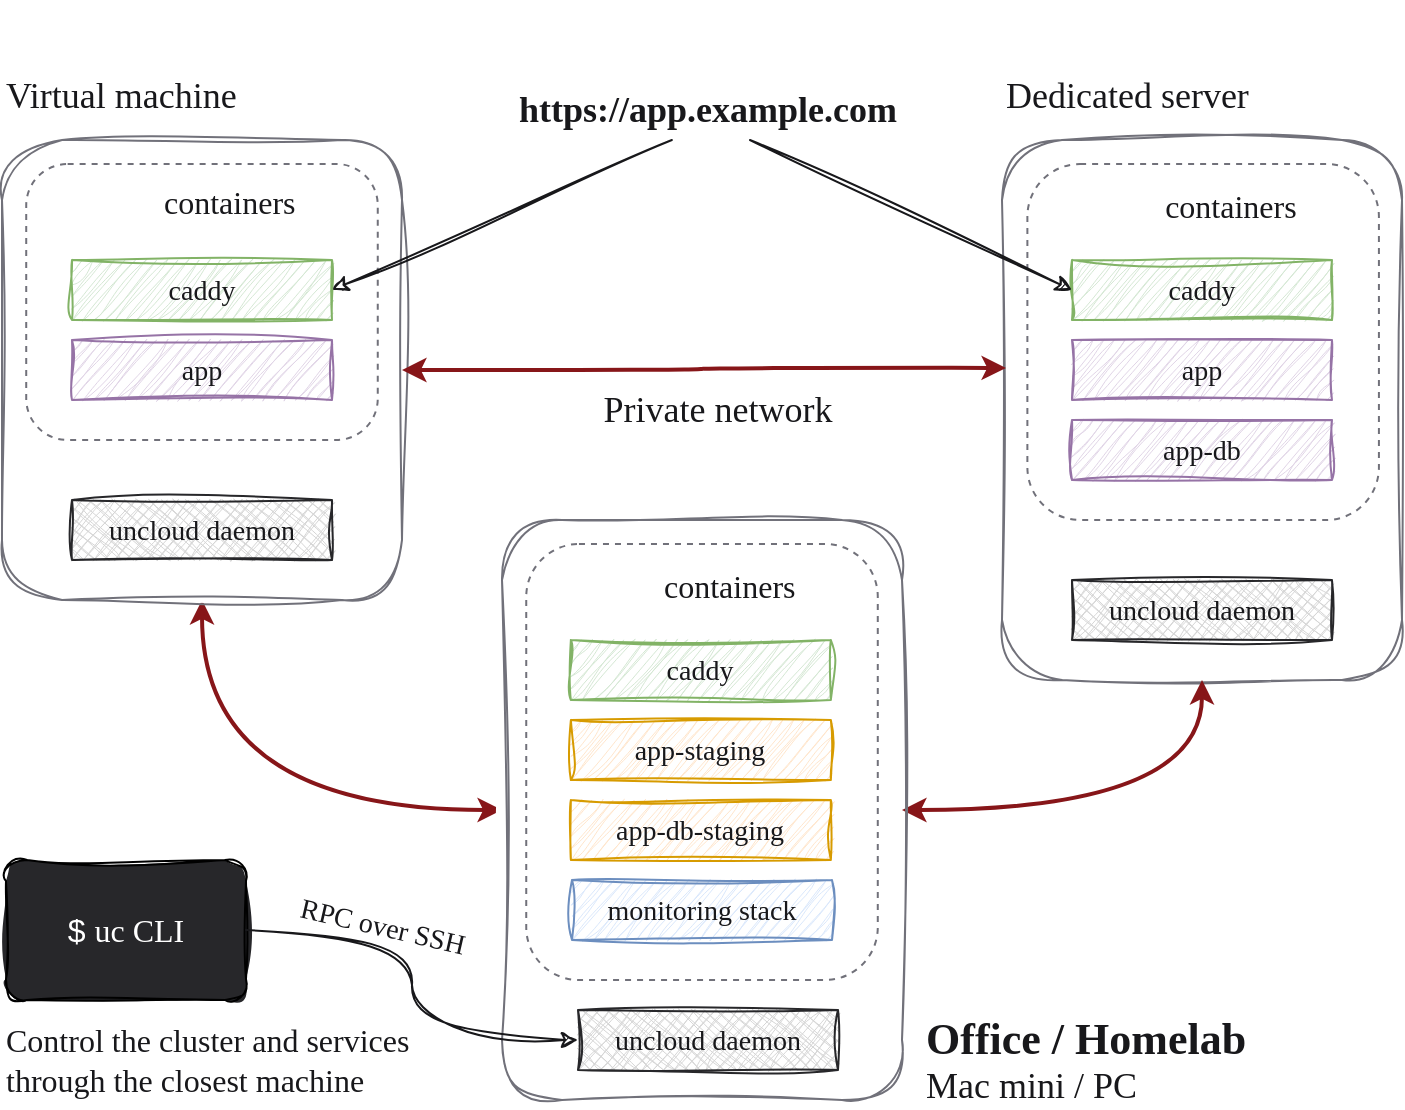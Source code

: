 <mxfile version="26.0.6">
  <diagram id="l8hXMBHkgcEJcSW0mbfh" name="Page-1">
    <mxGraphModel dx="2522" dy="1435" grid="1" gridSize="10" guides="1" tooltips="1" connect="1" arrows="1" fold="1" page="1" pageScale="1" pageWidth="1169" pageHeight="827" math="0" shadow="0">
      <root>
        <mxCell id="0" />
        <mxCell id="1" parent="0" />
        <mxCell id="anjOE1Lszn3xuFwhIM3--51" style="edgeStyle=orthogonalEdgeStyle;rounded=0;orthogonalLoop=1;jettySize=auto;html=1;entryX=0;entryY=0.5;entryDx=0;entryDy=0;exitX=0.5;exitY=1;exitDx=0;exitDy=0;curved=1;startArrow=classic;startFill=1;strokeColor=#871619;strokeWidth=2;" edge="1" parent="1" source="anjOE1Lszn3xuFwhIM3--15" target="anjOE1Lszn3xuFwhIM3--47">
          <mxGeometry relative="1" as="geometry" />
        </mxCell>
        <mxCell id="anjOE1Lszn3xuFwhIM3--15" value="" style="rounded=1;whiteSpace=wrap;html=1;strokeWidth=1;glass=0;shadow=0;sketch=1;curveFitting=1;jiggle=2;strokeColor=#71717A;" vertex="1" parent="1">
          <mxGeometry x="40" y="110" width="200" height="230" as="geometry" />
        </mxCell>
        <mxCell id="anjOE1Lszn3xuFwhIM3--16" value="&lt;font face=&quot;Indie Flower&quot;&gt;Virtual machine&lt;/font&gt;" style="text;html=1;align=left;verticalAlign=middle;whiteSpace=wrap;rounded=0;fontSize=18;fontColor=#18181B;" vertex="1" parent="1">
          <mxGeometry x="40" y="73" width="120" height="30" as="geometry" />
        </mxCell>
        <mxCell id="anjOE1Lszn3xuFwhIM3--30" value="" style="rounded=1;whiteSpace=wrap;html=1;sketch=1;curveFitting=1;jiggle=2;strokeWidth=1;strokeColor=#71717A;" vertex="1" parent="1">
          <mxGeometry x="540" y="110" width="200" height="270" as="geometry" />
        </mxCell>
        <mxCell id="anjOE1Lszn3xuFwhIM3--31" value="" style="shape=image;verticalLabelPosition=bottom;labelBackgroundColor=default;verticalAlign=top;aspect=fixed;imageAspect=0;image=https://cdn.worldvectorlogo.com/logos/digitalocean-2.svg;" vertex="1" parent="1">
          <mxGeometry x="40" y="40" width="177.34" height="30" as="geometry" />
        </mxCell>
        <mxCell id="anjOE1Lszn3xuFwhIM3--32" value="&lt;font face=&quot;Indie Flower&quot;&gt;Dedicated server&lt;br&gt;&lt;/font&gt;" style="text;html=1;align=left;verticalAlign=middle;whiteSpace=wrap;rounded=0;fontSize=18;fontColor=#18181B;" vertex="1" parent="1">
          <mxGeometry x="540" y="73" width="170" height="30" as="geometry" />
        </mxCell>
        <mxCell id="anjOE1Lszn3xuFwhIM3--35" value="" style="shape=image;verticalLabelPosition=bottom;labelBackgroundColor=default;verticalAlign=top;aspect=fixed;imageAspect=0;image=https://upload.wikimedia.org/wikipedia/commons/thumb/0/0c/Logo_Hetzner.svg/512px-Logo_Hetzner.svg.png;" vertex="1" parent="1">
          <mxGeometry x="540" y="43.5" width="186.92" height="23" as="geometry" />
        </mxCell>
        <mxCell id="anjOE1Lszn3xuFwhIM3--36" value="&lt;div&gt;&lt;font face=&quot;Indie Flower&quot; style=&quot;font-size: 22px;&quot;&gt;&lt;b&gt;Office / Homelab&lt;/b&gt;&lt;/font&gt;&lt;/div&gt;&lt;div&gt;&lt;font face=&quot;Indie Flower&quot;&gt;Mac mini / PC&lt;br&gt;&lt;/font&gt;&lt;/div&gt;" style="text;html=1;align=left;verticalAlign=middle;whiteSpace=wrap;rounded=0;fontSize=18;fontColor=#18181B;" vertex="1" parent="1">
          <mxGeometry x="500" y="555" width="170" height="30" as="geometry" />
        </mxCell>
        <mxCell id="anjOE1Lszn3xuFwhIM3--37" value="$ &lt;font face=&quot;JetBrains Mono&quot; data-font-src=&quot;https://fonts.googleapis.com/css?family=JetBrains+Mono&quot;&gt;uc CLI&lt;br&gt;&lt;/font&gt;" style="rounded=1;whiteSpace=wrap;html=1;sketch=1;curveFitting=1;jiggle=2;strokeWidth=1;fontColor=#FFFFFF;fillColor=#27272A;fillStyle=solid;fontSize=16;" vertex="1" parent="1">
          <mxGeometry x="42" y="470" width="120" height="70" as="geometry" />
        </mxCell>
        <mxCell id="anjOE1Lszn3xuFwhIM3--50" style="edgeStyle=orthogonalEdgeStyle;rounded=0;orthogonalLoop=1;jettySize=auto;html=1;exitX=1;exitY=0.5;exitDx=0;exitDy=0;curved=1;startArrow=classic;startFill=1;strokeColor=#871619;strokeWidth=2;entryX=0.5;entryY=1;entryDx=0;entryDy=0;" edge="1" parent="1" source="anjOE1Lszn3xuFwhIM3--47" target="anjOE1Lszn3xuFwhIM3--30">
          <mxGeometry relative="1" as="geometry" />
        </mxCell>
        <mxCell id="anjOE1Lszn3xuFwhIM3--47" value="" style="rounded=1;whiteSpace=wrap;html=1;sketch=1;curveFitting=1;jiggle=2;strokeWidth=1;strokeColor=#71717A;" vertex="1" parent="1">
          <mxGeometry x="290" y="300" width="200" height="290" as="geometry" />
        </mxCell>
        <mxCell id="anjOE1Lszn3xuFwhIM3--52" value="" style="shape=image;verticalLabelPosition=bottom;labelBackgroundColor=default;verticalAlign=top;aspect=fixed;imageAspect=0;image=https://cdn.icon-icons.com/icons2/2699/PNG/512/wireguard_logo_icon_167956.png;" vertex="1" parent="1">
          <mxGeometry x="324" y="163" width="148" height="74" as="geometry" />
        </mxCell>
        <mxCell id="anjOE1Lszn3xuFwhIM3--53" value="&lt;font face=&quot;Indie Flower&quot;&gt;Private network&lt;br&gt;&lt;/font&gt;" style="text;html=1;align=center;verticalAlign=middle;whiteSpace=wrap;rounded=0;fontSize=18;fontColor=#18181B;" vertex="1" parent="1">
          <mxGeometry x="338" y="230" width="120" height="30" as="geometry" />
        </mxCell>
        <mxCell id="anjOE1Lszn3xuFwhIM3--74" value="https://app.example.com" style="text;align=center;verticalAlign=middle;whiteSpace=wrap;rounded=0;fontSize=18;fontStyle=1;html=1;fontFamily=Indie Flower;fontSource=https%3A%2F%2Ffonts.googleapis.com%2Fcss%3Ffamily%3DIndie%2BFlower;spacing=2;spacingTop=0;fontColor=#18181B;" vertex="1" parent="1">
          <mxGeometry x="295.89" y="80" width="194.23" height="30" as="geometry" />
        </mxCell>
        <mxCell id="anjOE1Lszn3xuFwhIM3--76" value="" style="rounded=1;whiteSpace=wrap;html=1;strokeWidth=1;dashed=1;shadow=0;glass=0;strokeColor=#71717A;" vertex="1" parent="1">
          <mxGeometry x="52.11" y="122" width="175.77" height="138" as="geometry" />
        </mxCell>
        <mxCell id="anjOE1Lszn3xuFwhIM3--78" value="containers" style="shape=image;verticalLabelPosition=middle;labelBackgroundColor=default;verticalAlign=middle;aspect=fixed;imageAspect=0;image=https://static-00.iconduck.com/assets.00/docker-icon-1024x739-rivf80b4.png;labelPosition=right;align=left;fontFamily=Indie Flower;fontSource=https%3A%2F%2Ffonts.googleapis.com%2Fcss%3Ffamily%3DIndie%2BFlower;fontSize=16;fontColor=#18181B;" vertex="1" parent="1">
          <mxGeometry x="85.0" y="127.55" width="34" height="24.55" as="geometry" />
        </mxCell>
        <mxCell id="anjOE1Lszn3xuFwhIM3--79" value="&lt;font face=&quot;Indie Flower&quot;&gt;app&lt;/font&gt;" style="rounded=0;whiteSpace=wrap;html=1;strokeWidth=1;fillStyle=hachure;sketch=1;curveFitting=1;jiggle=2;fillColor=#e1d5e7;labelBackgroundColor=none;labelBorderColor=none;textShadow=0;fontSize=14;align=center;verticalAlign=middle;strokeColor=#9673a6;fontColor=#18181B;" vertex="1" parent="1">
          <mxGeometry x="75.0" y="210" width="130" height="30" as="geometry" />
        </mxCell>
        <mxCell id="anjOE1Lszn3xuFwhIM3--80" value="&lt;font face=&quot;Indie Flower&quot;&gt;caddy&lt;/font&gt;" style="rounded=0;whiteSpace=wrap;html=1;strokeWidth=1;fillStyle=hachure;fillColor=#d5e8d4;labelBackgroundColor=none;labelBorderColor=none;textShadow=0;fontSize=14;align=center;verticalAlign=middle;sketch=1;curveFitting=1;jiggle=2;strokeColor=#82b366;fontColor=#18181B;" vertex="1" parent="1">
          <mxGeometry x="75.0" y="170" width="130" height="30" as="geometry" />
        </mxCell>
        <mxCell id="anjOE1Lszn3xuFwhIM3--83" value="&lt;font face=&quot;Indie Flower&quot;&gt;uncloud daemon&lt;br&gt;&lt;/font&gt;" style="rounded=0;whiteSpace=wrap;html=1;strokeWidth=1;fillStyle=cross-hatch;sketch=1;curveFitting=1;jiggle=2;fillColor=#D6D6D6;labelBackgroundColor=none;labelBorderColor=none;textShadow=0;fontSize=14;strokeColor=#27272A;fontColor=#18181B;" vertex="1" parent="1">
          <mxGeometry x="328" y="545" width="130" height="30" as="geometry" />
        </mxCell>
        <mxCell id="anjOE1Lszn3xuFwhIM3--92" style="rounded=0;orthogonalLoop=1;jettySize=auto;html=1;entryX=1;entryY=0.5;entryDx=0;entryDy=0;sketch=1;curveFitting=1;jiggle=2;exitX=0.407;exitY=1;exitDx=0;exitDy=0;exitPerimeter=0;strokeColor=#18181B;" edge="1" parent="1" source="anjOE1Lszn3xuFwhIM3--74" target="anjOE1Lszn3xuFwhIM3--80">
          <mxGeometry relative="1" as="geometry" />
        </mxCell>
        <mxCell id="anjOE1Lszn3xuFwhIM3--69" style="rounded=0;orthogonalLoop=1;jettySize=auto;html=1;entryX=0;entryY=0.5;entryDx=0;entryDy=0;edgeStyle=orthogonalEdgeStyle;curved=1;sketch=1;curveFitting=1;jiggle=2;exitX=1;exitY=0.5;exitDx=0;exitDy=0;strokeColor=#18181B;" edge="1" parent="1" source="anjOE1Lszn3xuFwhIM3--37" target="anjOE1Lszn3xuFwhIM3--83">
          <mxGeometry relative="1" as="geometry">
            <mxPoint x="150.0" y="560.03" as="sourcePoint" />
            <mxPoint x="316.12" y="606" as="targetPoint" />
            <Array as="points" />
          </mxGeometry>
        </mxCell>
        <mxCell id="anjOE1Lszn3xuFwhIM3--94" value="&lt;div&gt;Control the cluster and services&lt;/div&gt;&lt;div&gt;through the closest machine&lt;/div&gt;" style="edgeLabel;html=1;align=left;verticalAlign=middle;resizable=0;points=[];fontFamily=Indie Flower;fontSource=https%3A%2F%2Ffonts.googleapis.com%2Fcss%3Ffamily%3DIndie%2BFlower;fontSize=16;fontColor=#18181B;" vertex="1" connectable="0" parent="anjOE1Lszn3xuFwhIM3--69">
          <mxGeometry x="0.312" y="-2" relative="1" as="geometry">
            <mxPoint x="-212" y="8" as="offset" />
          </mxGeometry>
        </mxCell>
        <mxCell id="anjOE1Lszn3xuFwhIM3--114" value="&lt;div&gt;&lt;font face=&quot;Indie Flower&quot; data-font-src=&quot;https://fonts.googleapis.com/css?family=Indie+Flower&quot;&gt;RPC over SSH&lt;/font&gt;&lt;/div&gt;" style="edgeLabel;html=1;align=center;verticalAlign=middle;resizable=0;points=[];labelBackgroundColor=none;rotation=13;fontSize=14;fontColor=#18181B;" vertex="1" connectable="0" parent="anjOE1Lszn3xuFwhIM3--69">
          <mxGeometry x="-0.084" y="-4" relative="1" as="geometry">
            <mxPoint x="-11" y="-20" as="offset" />
          </mxGeometry>
        </mxCell>
        <mxCell id="anjOE1Lszn3xuFwhIM3--97" value="" style="rounded=1;whiteSpace=wrap;html=1;strokeWidth=1;dashed=1;shadow=0;glass=0;strokeColor=#71717A;" vertex="1" parent="1">
          <mxGeometry x="552.69" y="122" width="175.77" height="178" as="geometry" />
        </mxCell>
        <mxCell id="anjOE1Lszn3xuFwhIM3--98" value="containers" style="shape=image;verticalLabelPosition=middle;labelBackgroundColor=default;verticalAlign=middle;aspect=fixed;imageAspect=0;image=https://static-00.iconduck.com/assets.00/docker-icon-1024x739-rivf80b4.png;labelPosition=right;align=left;fontFamily=Indie Flower;fontSource=https%3A%2F%2Ffonts.googleapis.com%2Fcss%3Ffamily%3DIndie%2BFlower;fontSize=16;fontColor=#18181B;" vertex="1" parent="1">
          <mxGeometry x="585.58" y="129.55" width="34" height="24.55" as="geometry" />
        </mxCell>
        <mxCell id="anjOE1Lszn3xuFwhIM3--99" style="edgeStyle=orthogonalEdgeStyle;rounded=0;orthogonalLoop=1;jettySize=auto;html=1;entryX=0.01;entryY=0.422;entryDx=0;entryDy=0;curved=1;startArrow=classic;startFill=1;strokeColor=#871619;strokeWidth=2;exitX=1;exitY=0.5;exitDx=0;exitDy=0;entryPerimeter=0;" edge="1" parent="1" source="anjOE1Lszn3xuFwhIM3--15" target="anjOE1Lszn3xuFwhIM3--30">
          <mxGeometry relative="1" as="geometry">
            <mxPoint x="323.75" y="183" as="sourcePoint" />
            <mxPoint x="473.75" y="307" as="targetPoint" />
          </mxGeometry>
        </mxCell>
        <mxCell id="anjOE1Lszn3xuFwhIM3--102" value="&lt;font face=&quot;Indie Flower&quot;&gt;uncloud daemon&lt;br&gt;&lt;/font&gt;" style="rounded=0;whiteSpace=wrap;html=1;strokeWidth=1;fillStyle=cross-hatch;sketch=1;curveFitting=1;jiggle=2;fillColor=#D6D6D6;labelBackgroundColor=none;labelBorderColor=none;textShadow=0;fontSize=14;strokeColor=#27272A;fontColor=#18181B;" vertex="1" parent="1">
          <mxGeometry x="575" y="330" width="130" height="30" as="geometry" />
        </mxCell>
        <mxCell id="anjOE1Lszn3xuFwhIM3--103" value="&lt;font face=&quot;Indie Flower&quot;&gt;uncloud daemon&lt;br&gt;&lt;/font&gt;" style="rounded=0;whiteSpace=wrap;html=1;strokeWidth=1;fillStyle=cross-hatch;sketch=1;curveFitting=1;jiggle=2;fillColor=#D6D6D6;labelBackgroundColor=none;labelBorderColor=none;textShadow=0;fontSize=14;strokeColor=#27272A;fontColor=#18181B;" vertex="1" parent="1">
          <mxGeometry x="75" y="290" width="130" height="30" as="geometry" />
        </mxCell>
        <mxCell id="anjOE1Lszn3xuFwhIM3--104" value="&lt;font face=&quot;Indie Flower&quot;&gt;caddy&lt;/font&gt;" style="rounded=0;whiteSpace=wrap;html=1;strokeWidth=1;fillStyle=hachure;fillColor=#d5e8d4;labelBackgroundColor=none;labelBorderColor=none;textShadow=0;fontSize=14;align=center;verticalAlign=middle;sketch=1;curveFitting=1;jiggle=2;strokeColor=#82b366;fontColor=#18181B;" vertex="1" parent="1">
          <mxGeometry x="575.0" y="170" width="130" height="30" as="geometry" />
        </mxCell>
        <mxCell id="anjOE1Lszn3xuFwhIM3--105" value="&lt;font face=&quot;Indie Flower&quot;&gt;app&lt;/font&gt;" style="rounded=0;whiteSpace=wrap;html=1;strokeWidth=1;fillStyle=hachure;sketch=1;curveFitting=1;jiggle=2;fillColor=#e1d5e7;labelBackgroundColor=none;labelBorderColor=none;textShadow=0;fontSize=14;align=center;verticalAlign=middle;strokeColor=#9673a6;fontColor=#18181B;" vertex="1" parent="1">
          <mxGeometry x="575" y="210" width="130" height="30" as="geometry" />
        </mxCell>
        <mxCell id="anjOE1Lszn3xuFwhIM3--106" value="&lt;font face=&quot;Indie Flower&quot;&gt;app-db&lt;/font&gt;" style="rounded=0;whiteSpace=wrap;html=1;strokeWidth=1;fillStyle=hachure;sketch=1;curveFitting=1;jiggle=2;fillColor=#e1d5e7;labelBackgroundColor=none;labelBorderColor=none;textShadow=0;fontSize=14;align=center;verticalAlign=middle;strokeColor=#9673a6;fontColor=#18181B;" vertex="1" parent="1">
          <mxGeometry x="575" y="250" width="130" height="30" as="geometry" />
        </mxCell>
        <mxCell id="anjOE1Lszn3xuFwhIM3--107" value="" style="rounded=1;whiteSpace=wrap;html=1;strokeWidth=1;dashed=1;shadow=0;glass=0;strokeColor=#71717A;" vertex="1" parent="1">
          <mxGeometry x="302.12" y="312" width="175.77" height="218" as="geometry" />
        </mxCell>
        <mxCell id="anjOE1Lszn3xuFwhIM3--108" value="containers" style="shape=image;verticalLabelPosition=middle;labelBackgroundColor=default;verticalAlign=middle;aspect=fixed;imageAspect=0;image=https://static-00.iconduck.com/assets.00/docker-icon-1024x739-rivf80b4.png;labelPosition=right;align=left;fontFamily=Indie Flower;fontSource=https%3A%2F%2Ffonts.googleapis.com%2Fcss%3Ffamily%3DIndie%2BFlower;fontSize=16;fontColor=#18181B;" vertex="1" parent="1">
          <mxGeometry x="335.01" y="319.55" width="34" height="24.55" as="geometry" />
        </mxCell>
        <mxCell id="anjOE1Lszn3xuFwhIM3--109" value="&lt;font face=&quot;Indie Flower&quot;&gt;caddy&lt;/font&gt;" style="rounded=0;whiteSpace=wrap;html=1;strokeWidth=1;fillStyle=hachure;fillColor=#d5e8d4;labelBackgroundColor=none;labelBorderColor=none;textShadow=0;fontSize=14;align=center;verticalAlign=middle;sketch=1;curveFitting=1;jiggle=2;strokeColor=#82b366;fontColor=#18181B;" vertex="1" parent="1">
          <mxGeometry x="324.43" y="360" width="130" height="30" as="geometry" />
        </mxCell>
        <mxCell id="anjOE1Lszn3xuFwhIM3--110" value="&lt;font face=&quot;Indie Flower&quot;&gt;app-staging&lt;/font&gt;" style="rounded=0;whiteSpace=wrap;html=1;strokeWidth=1;fillStyle=hachure;sketch=1;curveFitting=1;jiggle=2;fillColor=#ffe6cc;labelBackgroundColor=none;labelBorderColor=none;textShadow=0;fontSize=14;align=center;verticalAlign=middle;strokeColor=#d79b00;fontColor=#18181B;" vertex="1" parent="1">
          <mxGeometry x="324.43" y="400" width="130" height="30" as="geometry" />
        </mxCell>
        <mxCell id="anjOE1Lszn3xuFwhIM3--111" value="&lt;font face=&quot;Indie Flower&quot;&gt;app-db-staging&lt;/font&gt;" style="rounded=0;whiteSpace=wrap;html=1;strokeWidth=1;fillStyle=hachure;sketch=1;curveFitting=1;jiggle=2;fillColor=#ffe6cc;labelBackgroundColor=none;labelBorderColor=none;textShadow=0;fontSize=14;align=center;verticalAlign=middle;strokeColor=#d79b00;fontColor=#18181B;" vertex="1" parent="1">
          <mxGeometry x="324.43" y="440" width="130" height="30" as="geometry" />
        </mxCell>
        <mxCell id="anjOE1Lszn3xuFwhIM3--112" value="&lt;font face=&quot;Indie Flower&quot;&gt;monitoring stack&lt;br&gt;&lt;/font&gt;" style="rounded=0;whiteSpace=wrap;html=1;strokeWidth=1;fillStyle=hachure;sketch=1;curveFitting=1;jiggle=2;fillColor=#dae8fc;labelBackgroundColor=none;labelBorderColor=none;textShadow=0;fontSize=14;align=center;verticalAlign=middle;strokeColor=#6c8ebf;fontColor=#18181B;" vertex="1" parent="1">
          <mxGeometry x="325" y="480" width="130" height="30" as="geometry" />
        </mxCell>
        <mxCell id="anjOE1Lszn3xuFwhIM3--93" style="rounded=0;orthogonalLoop=1;jettySize=auto;html=1;sketch=1;curveFitting=1;jiggle=2;exitX=0.608;exitY=1;exitDx=0;exitDy=0;exitPerimeter=0;strokeColor=#18181B;entryX=0;entryY=0.5;entryDx=0;entryDy=0;" edge="1" parent="1" source="anjOE1Lszn3xuFwhIM3--74" target="anjOE1Lszn3xuFwhIM3--104">
          <mxGeometry relative="1" as="geometry">
            <mxPoint x="481" y="200" as="sourcePoint" />
            <mxPoint x="470" y="170" as="targetPoint" />
          </mxGeometry>
        </mxCell>
      </root>
    </mxGraphModel>
  </diagram>
</mxfile>
